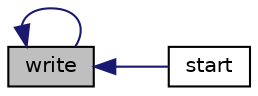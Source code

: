 digraph "write"
{
  bgcolor="transparent";
  edge [fontname="Helvetica",fontsize="10",labelfontname="Helvetica",labelfontsize="10"];
  node [fontname="Helvetica",fontsize="10",shape=record];
  rankdir="LR";
  Node1 [label="write",height=0.2,width=0.4,color="black", fillcolor="grey75", style="filled", fontcolor="black"];
  Node1 -> Node2 [dir="back",color="midnightblue",fontsize="10",style="solid",fontname="Helvetica"];
  Node2 [label="start",height=0.2,width=0.4,color="black",URL="$a00151.html#a0725dce088603744dcc8989659cacc1a"];
  Node1 -> Node1 [dir="back",color="midnightblue",fontsize="10",style="solid",fontname="Helvetica"];
}
